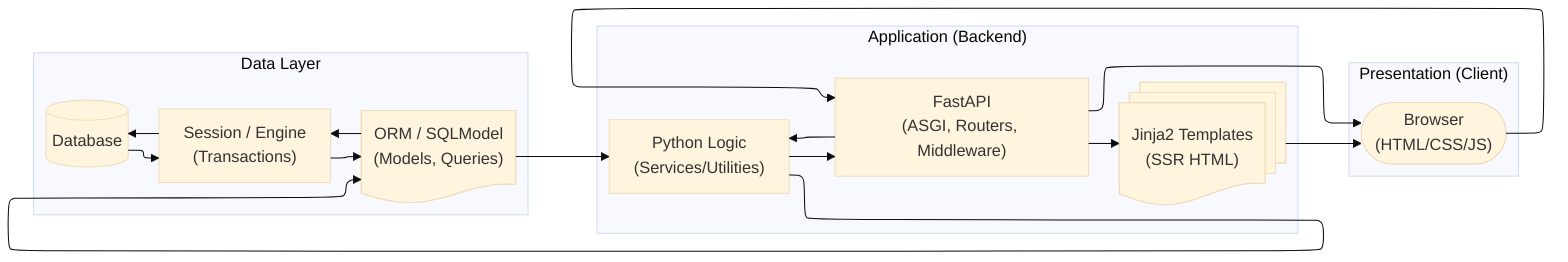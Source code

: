 ---
config:
  theme: base
  flowchart:
    defaultRenderer: elk
    nodeSpacing: 70
    rankSpacing: 110
    padding: 12
  layout: dagre
---
flowchart LR
 subgraph DAL["Data Layer"]
    direction TB
        RDB[("Database")]
        CONN["Session / Engine
(Transactions)"]
        SM["ORM / SQLModel
(Models, Queries)"]
  end
 subgraph APP["Application (Backend)"]
    direction TB
        FP["FastAPI
(ASGI, Routers, Middleware)"]
        PY["Python Logic
(Services/Utilities)"]
        J2["Jinja2 Templates
(SSR HTML)"]
  end
 subgraph CLIENT["Presentation (Client)"]
        BR(["Browser
(HTML/CSS/JS)"])
  end
    BR --> FP
    FP --> PY & BR & J2
    PY --> SM & FP
    SM --> CONN & PY
    CONN --> RDB & SM
    RDB --> CONN
    J2 --> BR
    RDB ~~~ FP
    CONN@{ shape: rect}
    SM@{ shape: doc}
    FP@{ shape: rect}
    PY@{ shape: rect}
    J2@{ shape: docs}